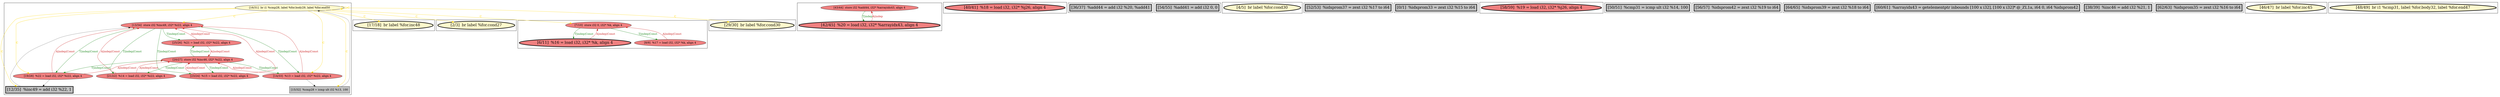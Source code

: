 
digraph G {



node740->node731 [style=solid,color=gold,label="C",penwidth=1.0,fontcolor=gold ]
node740->node719 [style=solid,color=gold,label="C",penwidth=1.0,fontcolor=gold ]
node747->node746 [style=solid,color=firebrick3,label="A|indep|Const",penwidth=1.0,fontcolor=firebrick3 ]
node745->node746 [style=solid,color=firebrick3,label="A|indep|Const",penwidth=1.0,fontcolor=firebrick3 ]
node742->node746 [style=solid,color=black,label="",penwidth=0.5,fontcolor=black ]
node740->node741 [style=solid,color=gold,label="C",penwidth=1.0,fontcolor=gold ]
node740->node742 [style=solid,color=gold,label="C",penwidth=1.0,fontcolor=gold ]
node741->node742 [style=solid,color=black,label="",penwidth=0.5,fontcolor=black ]
node746->node748 [style=solid,color=forestgreen,label="T|indep|Const",penwidth=1.0,fontcolor=forestgreen ]
node745->node743 [style=solid,color=firebrick3,label="A|indep|Const",penwidth=1.0,fontcolor=firebrick3 ]
node744->node743 [style=solid,color=firebrick3,label="A|indep|Const",penwidth=1.0,fontcolor=firebrick3 ]
node743->node745 [style=solid,color=forestgreen,label="T|indep|Const",penwidth=1.0,fontcolor=forestgreen ]
node746->node745 [style=solid,color=forestgreen,label="T|indep|Const",penwidth=1.0,fontcolor=forestgreen ]
node744->node746 [style=solid,color=firebrick3,label="A|indep|Const",penwidth=1.0,fontcolor=firebrick3 ]
node740->node746 [style=solid,color=gold,label="C",penwidth=1.0,fontcolor=gold ]
node746->node744 [style=solid,color=forestgreen,label="T|indep|Const",penwidth=1.0,fontcolor=forestgreen ]
node748->node743 [style=solid,color=firebrick3,label="A|indep|Const",penwidth=1.0,fontcolor=firebrick3 ]
node740->node723 [style=solid,color=gold,label="C",penwidth=1.0,fontcolor=gold ]
node740->node740 [style=solid,color=gold,label="C",penwidth=1.0,fontcolor=gold ]
node743->node748 [style=solid,color=forestgreen,label="T|indep|Const",penwidth=1.0,fontcolor=forestgreen ]
node740->node750 [style=solid,color=gold,label="C",penwidth=1.0,fontcolor=gold ]
node748->node746 [style=solid,color=firebrick3,label="A|indep|Const",penwidth=1.0,fontcolor=firebrick3 ]
node747->node743 [style=solid,color=firebrick3,label="A|indep|Const",penwidth=1.0,fontcolor=firebrick3 ]
node722->node723 [style=solid,color=firebrick3,label="A|indep|Const",penwidth=1.0,fontcolor=firebrick3 ]
node740->node745 [style=solid,color=gold,label="C",penwidth=1.0,fontcolor=gold ]
node745->node739 [style=solid,color=black,label="",penwidth=0.5,fontcolor=black ]
node740->node739 [style=solid,color=gold,label="C",penwidth=1.0,fontcolor=gold ]
node746->node747 [style=solid,color=forestgreen,label="T|indep|Const",penwidth=1.0,fontcolor=forestgreen ]
node739->node740 [style=solid,color=black,label="",penwidth=0.5,fontcolor=black ]
node732->node733 [style=solid,color=forestgreen,label="T|indep",penwidth=1.0,fontcolor=forestgreen ]
node723->node721 [style=solid,color=forestgreen,label="T|indep|Const",penwidth=1.0,fontcolor=forestgreen ]
node743->node744 [style=solid,color=forestgreen,label="T|indep|Const",penwidth=1.0,fontcolor=forestgreen ]
node733->node732 [style=solid,color=firebrick3,label="A|indep",penwidth=1.0,fontcolor=firebrick3 ]
node743->node747 [style=solid,color=forestgreen,label="T|indep|Const",penwidth=1.0,fontcolor=forestgreen ]
node721->node723 [style=solid,color=firebrick3,label="A|indep|Const",penwidth=1.0,fontcolor=firebrick3 ]
node723->node722 [style=solid,color=forestgreen,label="T|indep|Const",penwidth=1.0,fontcolor=forestgreen ]
node746->node741 [style=solid,color=forestgreen,label="T|indep|Const",penwidth=1.0,fontcolor=forestgreen ]
node743->node741 [style=solid,color=forestgreen,label="T|indep|Const",penwidth=1.0,fontcolor=forestgreen ]
node741->node743 [style=solid,color=firebrick3,label="A|indep|Const",penwidth=1.0,fontcolor=firebrick3 ]
node741->node746 [style=solid,color=firebrick3,label="A|indep|Const",penwidth=1.0,fontcolor=firebrick3 ]


subgraph cluster20 {


node750 [penwidth=3.0,fontsize=20,fillcolor=lemonchiffon,label="[29/30]  br label %for.cond30",shape=ellipse,style=filled ]



}

subgraph cluster18 {


node747 [fillcolor=lightcoral,label="[25/26]  %21 = load i32, i32* %i22, align 4",shape=ellipse,style=filled ]
node746 [fillcolor=lightcoral,label="[13/34]  store i32 %inc49, i32* %i22, align 4",shape=ellipse,style=filled ]
node740 [fillcolor=lemonchiffon,label="[16/31]  br i1 %cmp28, label %for.body29, label %for.end50",shape=ellipse,style=filled ]
node743 [fillcolor=lightcoral,label="[20/27]  store i32 %inc46, i32* %i22, align 4",shape=ellipse,style=filled ]
node739 [fillcolor=grey,label="[15/32]  %cmp28 = icmp ult i32 %13, 100",shape=rectangle,style=filled ]
node748 [fillcolor=lightcoral,label="[21/22]  %14 = load i32, i32* %i22, align 4",shape=ellipse,style=filled ]
node741 [fillcolor=lightcoral,label="[19/28]  %22 = load i32, i32* %i22, align 4",shape=ellipse,style=filled ]
node745 [fillcolor=lightcoral,label="[14/33]  %13 = load i32, i32* %i22, align 4",shape=ellipse,style=filled ]
node742 [penwidth=3.0,fontsize=20,fillcolor=grey,label="[12/35]  %inc49 = add i32 %22, 1",shape=rectangle,style=filled ]
node744 [fillcolor=lightcoral,label="[23/24]  %15 = load i32, i32* %i22, align 4",shape=ellipse,style=filled ]



}

subgraph cluster16 {


node737 [penwidth=3.0,fontsize=20,fillcolor=lightcoral,label="[40/41]  %18 = load i32, i32* %j26, align 4",shape=ellipse,style=filled ]



}

subgraph cluster17 {


node738 [penwidth=3.0,fontsize=20,fillcolor=grey,label="[36/37]  %add44 = add i32 %20, %add41",shape=rectangle,style=filled ]



}

subgraph cluster4 {


node724 [penwidth=3.0,fontsize=20,fillcolor=grey,label="[54/55]  %add41 = add i32 0, 0",shape=rectangle,style=filled ]



}

subgraph cluster3 {


node723 [fillcolor=lightcoral,label="[7/10]  store i32 0, i32* %k, align 4",shape=ellipse,style=filled ]
node721 [fillcolor=lightcoral,label="[8/9]  %17 = load i32, i32* %k, align 4",shape=ellipse,style=filled ]
node722 [penwidth=3.0,fontsize=20,fillcolor=lightcoral,label="[6/11]  %16 = load i32, i32* %k, align 4",shape=ellipse,style=filled ]



}

subgraph cluster2 {


node720 [penwidth=3.0,fontsize=20,fillcolor=lemonchiffon,label="[4/5]  br label %for.cond30",shape=ellipse,style=filled ]



}

subgraph cluster1 {


node719 [penwidth=3.0,fontsize=20,fillcolor=lemonchiffon,label="[2/3]  br label %for.cond27",shape=ellipse,style=filled ]



}

subgraph cluster12 {


node733 [penwidth=3.0,fontsize=20,fillcolor=lightcoral,label="[42/45]  %20 = load i32, i32* %arrayidx43, align 4",shape=ellipse,style=filled ]
node732 [fillcolor=lightcoral,label="[43/44]  store i32 %add44, i32* %arrayidx43, align 4",shape=ellipse,style=filled ]



}

subgraph cluster5 {


node725 [penwidth=3.0,fontsize=20,fillcolor=grey,label="[52/53]  %idxprom37 = zext i32 %17 to i64",shape=rectangle,style=filled ]



}

subgraph cluster0 {


node718 [penwidth=3.0,fontsize=20,fillcolor=grey,label="[0/1]  %idxprom33 = zext i32 %15 to i64",shape=rectangle,style=filled ]



}

subgraph cluster6 {


node726 [penwidth=3.0,fontsize=20,fillcolor=lightcoral,label="[58/59]  %19 = load i32, i32* %j26, align 4",shape=ellipse,style=filled ]



}

subgraph cluster14 {


node735 [penwidth=3.0,fontsize=20,fillcolor=grey,label="[50/51]  %cmp31 = icmp ult i32 %14, 100",shape=rectangle,style=filled ]



}

subgraph cluster7 {


node727 [penwidth=3.0,fontsize=20,fillcolor=grey,label="[56/57]  %idxprom42 = zext i32 %19 to i64",shape=rectangle,style=filled ]



}

subgraph cluster8 {


node728 [penwidth=3.0,fontsize=20,fillcolor=grey,label="[64/65]  %idxprom39 = zext i32 %18 to i64",shape=rectangle,style=filled ]



}

subgraph cluster9 {


node729 [penwidth=3.0,fontsize=20,fillcolor=grey,label="[60/61]  %arrayidx43 = getelementptr inbounds [100 x i32], [100 x i32]* @_ZL1a, i64 0, i64 %idxprom42",shape=rectangle,style=filled ]



}

subgraph cluster19 {


node749 [penwidth=3.0,fontsize=20,fillcolor=grey,label="[38/39]  %inc46 = add i32 %21, 1",shape=rectangle,style=filled ]



}

subgraph cluster10 {


node730 [penwidth=3.0,fontsize=20,fillcolor=grey,label="[62/63]  %idxprom35 = zext i32 %16 to i64",shape=rectangle,style=filled ]



}

subgraph cluster11 {


node731 [penwidth=3.0,fontsize=20,fillcolor=lemonchiffon,label="[17/18]  br label %for.inc48",shape=ellipse,style=filled ]



}

subgraph cluster13 {


node734 [penwidth=3.0,fontsize=20,fillcolor=lemonchiffon,label="[46/47]  br label %for.inc45",shape=ellipse,style=filled ]



}

subgraph cluster15 {


node736 [penwidth=3.0,fontsize=20,fillcolor=lemonchiffon,label="[48/49]  br i1 %cmp31, label %for.body32, label %for.end47",shape=ellipse,style=filled ]



}

}
